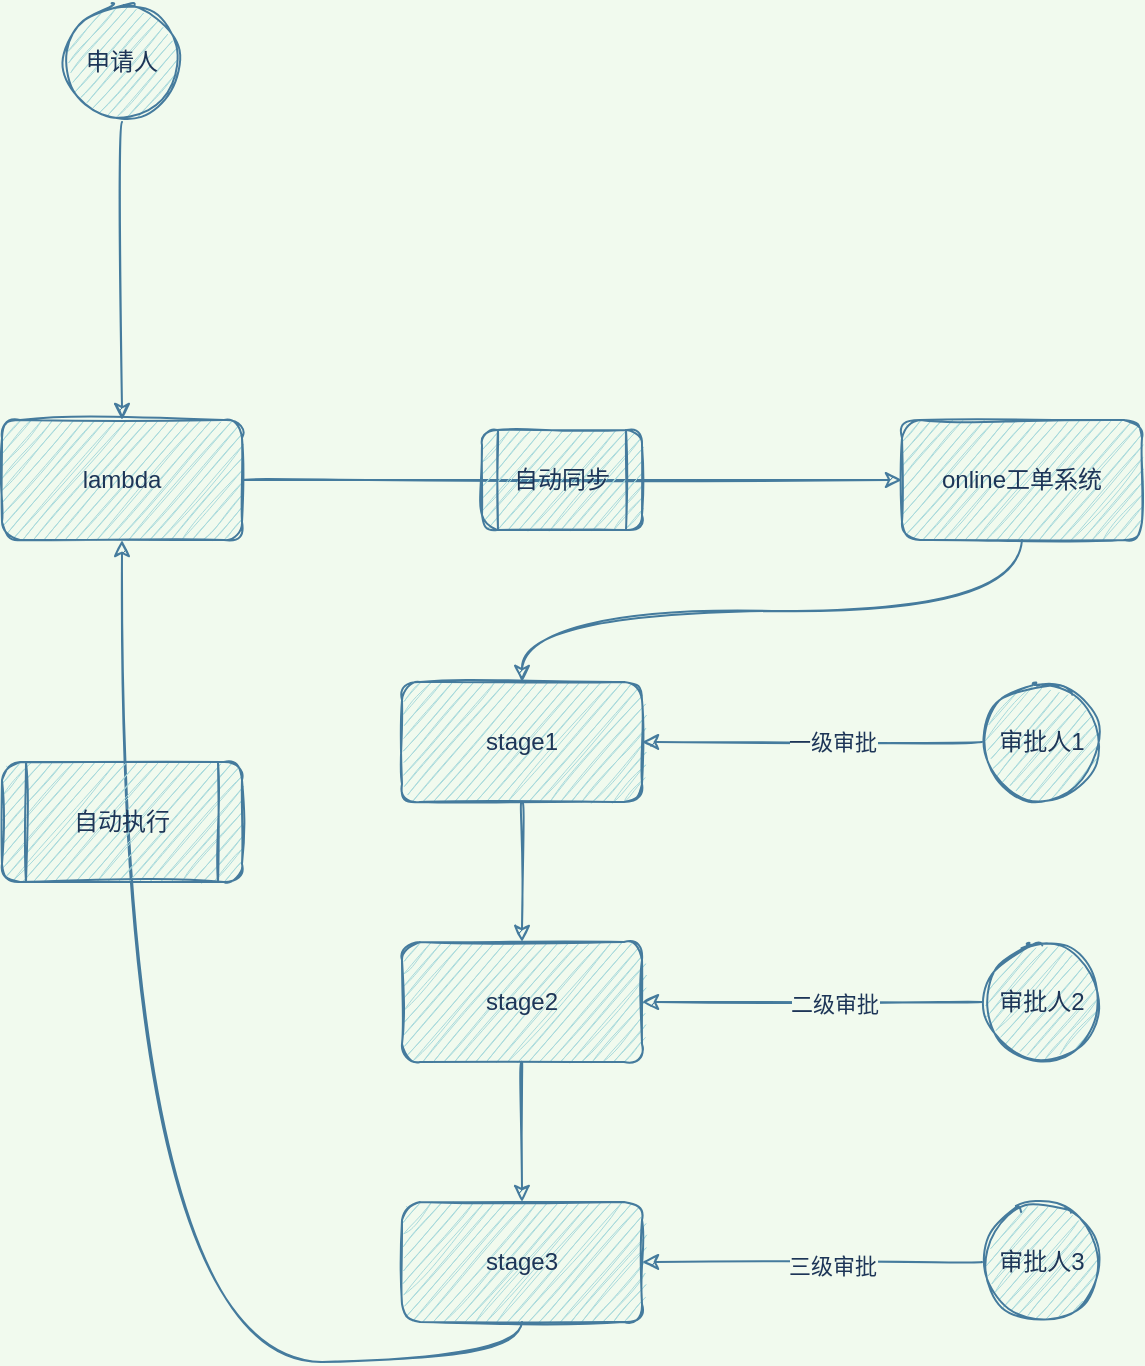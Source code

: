 <mxfile version="13.6.5">
    <diagram id="Pr9XauHvkDqG8fUvqiR3" name="Page-1">
        <mxGraphModel dx="1374" dy="795" grid="0" gridSize="10" guides="1" tooltips="1" connect="1" arrows="1" fold="1" page="0" pageScale="1" pageWidth="827" pageHeight="1169" background="#F1FAEE" math="0" shadow="0">
            <root>
                <mxCell id="0"/>
                <mxCell id="1" parent="0"/>
                <mxCell id="7" style="edgeStyle=orthogonalEdgeStyle;orthogonalLoop=1;jettySize=auto;html=1;exitX=1;exitY=0.5;exitDx=0;exitDy=0;entryX=0;entryY=0.5;entryDx=0;entryDy=0;curved=1;sketch=1;strokeColor=#457B9D;fontColor=#1D3557;labelBackgroundColor=#F1FAEE;" edge="1" parent="1" source="2" target="6">
                    <mxGeometry relative="1" as="geometry"/>
                </mxCell>
                <mxCell id="2" value="lambda" style="whiteSpace=wrap;html=1;rounded=1;sketch=1;fillColor=#A8DADC;strokeColor=#457B9D;fontColor=#1D3557;" vertex="1" parent="1">
                    <mxGeometry x="110" y="399" width="120" height="60" as="geometry"/>
                </mxCell>
                <mxCell id="10" style="edgeStyle=orthogonalEdgeStyle;orthogonalLoop=1;jettySize=auto;html=1;exitX=0.5;exitY=1;exitDx=0;exitDy=0;curved=1;sketch=1;strokeColor=#457B9D;fontColor=#1D3557;labelBackgroundColor=#F1FAEE;" edge="1" parent="1" source="4" target="2">
                    <mxGeometry relative="1" as="geometry"/>
                </mxCell>
                <mxCell id="4" value="申请人" style="ellipse;whiteSpace=wrap;html=1;aspect=fixed;rounded=1;sketch=1;fillColor=#A8DADC;strokeColor=#457B9D;fontColor=#1D3557;" vertex="1" parent="1">
                    <mxGeometry x="140" y="190" width="60" height="60" as="geometry"/>
                </mxCell>
                <mxCell id="24" style="edgeStyle=orthogonalEdgeStyle;orthogonalLoop=1;jettySize=auto;html=1;exitX=0.5;exitY=1;exitDx=0;exitDy=0;curved=1;sketch=1;strokeColor=#457B9D;fontColor=#1D3557;labelBackgroundColor=#F1FAEE;" edge="1" parent="1" source="6" target="9">
                    <mxGeometry relative="1" as="geometry"/>
                </mxCell>
                <mxCell id="6" value="online工单系统" style="whiteSpace=wrap;html=1;rounded=1;sketch=1;fillColor=#A8DADC;strokeColor=#457B9D;fontColor=#1D3557;" vertex="1" parent="1">
                    <mxGeometry x="560" y="399" width="120" height="60" as="geometry"/>
                </mxCell>
                <mxCell id="25" style="edgeStyle=orthogonalEdgeStyle;orthogonalLoop=1;jettySize=auto;html=1;exitX=0.5;exitY=1;exitDx=0;exitDy=0;entryX=0.5;entryY=0;entryDx=0;entryDy=0;curved=1;sketch=1;strokeColor=#457B9D;fontColor=#1D3557;labelBackgroundColor=#F1FAEE;" edge="1" parent="1" source="9" target="11">
                    <mxGeometry relative="1" as="geometry"/>
                </mxCell>
                <mxCell id="9" value="stage1" style="whiteSpace=wrap;html=1;rounded=1;sketch=1;fillColor=#A8DADC;strokeColor=#457B9D;fontColor=#1D3557;" vertex="1" parent="1">
                    <mxGeometry x="310" y="530" width="120" height="60" as="geometry"/>
                </mxCell>
                <mxCell id="26" style="edgeStyle=orthogonalEdgeStyle;orthogonalLoop=1;jettySize=auto;html=1;exitX=0.5;exitY=1;exitDx=0;exitDy=0;entryX=0.5;entryY=0;entryDx=0;entryDy=0;curved=1;sketch=1;strokeColor=#457B9D;fontColor=#1D3557;labelBackgroundColor=#F1FAEE;" edge="1" parent="1" source="11" target="12">
                    <mxGeometry relative="1" as="geometry"/>
                </mxCell>
                <mxCell id="11" value="stage2" style="whiteSpace=wrap;html=1;rounded=1;sketch=1;fillColor=#A8DADC;strokeColor=#457B9D;fontColor=#1D3557;" vertex="1" parent="1">
                    <mxGeometry x="310" y="660" width="120" height="60" as="geometry"/>
                </mxCell>
                <mxCell id="23" style="edgeStyle=orthogonalEdgeStyle;orthogonalLoop=1;jettySize=auto;html=1;exitX=0.5;exitY=1;exitDx=0;exitDy=0;entryX=0.5;entryY=1;entryDx=0;entryDy=0;curved=1;sketch=1;strokeColor=#457B9D;fontColor=#1D3557;labelBackgroundColor=#F1FAEE;" edge="1" parent="1" source="12" target="2">
                    <mxGeometry relative="1" as="geometry"/>
                </mxCell>
                <mxCell id="12" value="stage3" style="whiteSpace=wrap;html=1;rounded=1;sketch=1;fillColor=#A8DADC;strokeColor=#457B9D;fontColor=#1D3557;" vertex="1" parent="1">
                    <mxGeometry x="310" y="790" width="120" height="60" as="geometry"/>
                </mxCell>
                <mxCell id="17" style="edgeStyle=orthogonalEdgeStyle;orthogonalLoop=1;jettySize=auto;html=1;exitX=0;exitY=0.5;exitDx=0;exitDy=0;entryX=1;entryY=0.5;entryDx=0;entryDy=0;curved=1;sketch=1;strokeColor=#457B9D;fontColor=#1D3557;labelBackgroundColor=#F1FAEE;" edge="1" parent="1" source="13" target="9">
                    <mxGeometry relative="1" as="geometry"/>
                </mxCell>
                <mxCell id="20" value="一级审批" style="edgeLabel;html=1;align=center;verticalAlign=middle;resizable=0;points=[];rounded=1;sketch=1;fontColor=#1D3557;labelBackgroundColor=#F1FAEE;" vertex="1" connectable="0" parent="17">
                    <mxGeometry x="-0.118" relative="1" as="geometry">
                        <mxPoint as="offset"/>
                    </mxGeometry>
                </mxCell>
                <mxCell id="13" value="审批人1" style="ellipse;whiteSpace=wrap;html=1;aspect=fixed;rounded=1;sketch=1;fillColor=#A8DADC;strokeColor=#457B9D;fontColor=#1D3557;" vertex="1" parent="1">
                    <mxGeometry x="600" y="530" width="60" height="60" as="geometry"/>
                </mxCell>
                <mxCell id="18" style="edgeStyle=orthogonalEdgeStyle;orthogonalLoop=1;jettySize=auto;html=1;exitX=0;exitY=0.5;exitDx=0;exitDy=0;entryX=1;entryY=0.5;entryDx=0;entryDy=0;curved=1;sketch=1;strokeColor=#457B9D;fontColor=#1D3557;labelBackgroundColor=#F1FAEE;" edge="1" parent="1" source="14" target="11">
                    <mxGeometry relative="1" as="geometry"/>
                </mxCell>
                <mxCell id="21" value="二级审批" style="edgeLabel;html=1;align=center;verticalAlign=middle;resizable=0;points=[];rounded=1;sketch=1;fontColor=#1D3557;labelBackgroundColor=#F1FAEE;" vertex="1" connectable="0" parent="18">
                    <mxGeometry x="-0.129" y="1" relative="1" as="geometry">
                        <mxPoint as="offset"/>
                    </mxGeometry>
                </mxCell>
                <mxCell id="14" value="审批人2" style="ellipse;whiteSpace=wrap;html=1;aspect=fixed;rounded=1;sketch=1;fillColor=#A8DADC;strokeColor=#457B9D;fontColor=#1D3557;" vertex="1" parent="1">
                    <mxGeometry x="600" y="660" width="60" height="60" as="geometry"/>
                </mxCell>
                <mxCell id="19" style="edgeStyle=orthogonalEdgeStyle;orthogonalLoop=1;jettySize=auto;html=1;exitX=0;exitY=0.5;exitDx=0;exitDy=0;entryX=1;entryY=0.5;entryDx=0;entryDy=0;curved=1;sketch=1;strokeColor=#457B9D;fontColor=#1D3557;labelBackgroundColor=#F1FAEE;" edge="1" parent="1" source="15" target="12">
                    <mxGeometry relative="1" as="geometry"/>
                </mxCell>
                <mxCell id="22" value="三级审批" style="edgeLabel;html=1;align=center;verticalAlign=middle;resizable=0;points=[];rounded=1;sketch=1;fontColor=#1D3557;labelBackgroundColor=#F1FAEE;" vertex="1" connectable="0" parent="19">
                    <mxGeometry x="-0.118" y="2" relative="1" as="geometry">
                        <mxPoint as="offset"/>
                    </mxGeometry>
                </mxCell>
                <mxCell id="15" value="审批人3" style="ellipse;whiteSpace=wrap;html=1;aspect=fixed;rounded=1;sketch=1;fillColor=#A8DADC;strokeColor=#457B9D;fontColor=#1D3557;" vertex="1" parent="1">
                    <mxGeometry x="600" y="790" width="60" height="60" as="geometry"/>
                </mxCell>
                <mxCell id="27" value="自动执行" style="shape=process;whiteSpace=wrap;html=1;backgroundOutline=1;rounded=1;sketch=1;fillColor=#A8DADC;strokeColor=#457B9D;fontColor=#1D3557;" vertex="1" parent="1">
                    <mxGeometry x="110" y="570" width="120" height="60" as="geometry"/>
                </mxCell>
                <mxCell id="28" value="自动同步" style="shape=process;whiteSpace=wrap;html=1;backgroundOutline=1;rounded=1;sketch=1;fillColor=#A8DADC;strokeColor=#457B9D;fontColor=#1D3557;" vertex="1" parent="1">
                    <mxGeometry x="350" y="404" width="80" height="50" as="geometry"/>
                </mxCell>
            </root>
        </mxGraphModel>
    </diagram>
</mxfile>